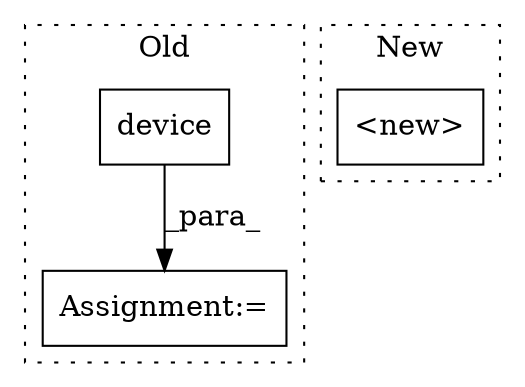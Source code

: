 digraph G {
subgraph cluster0 {
1 [label="device" a="32" s="223,274" l="7,1" shape="box"];
3 [label="Assignment:=" a="7" s="216" l="1" shape="box"];
label = "Old";
style="dotted";
}
subgraph cluster1 {
2 [label="<new>" a="14" s="265" l="19" shape="box"];
label = "New";
style="dotted";
}
1 -> 3 [label="_para_"];
}